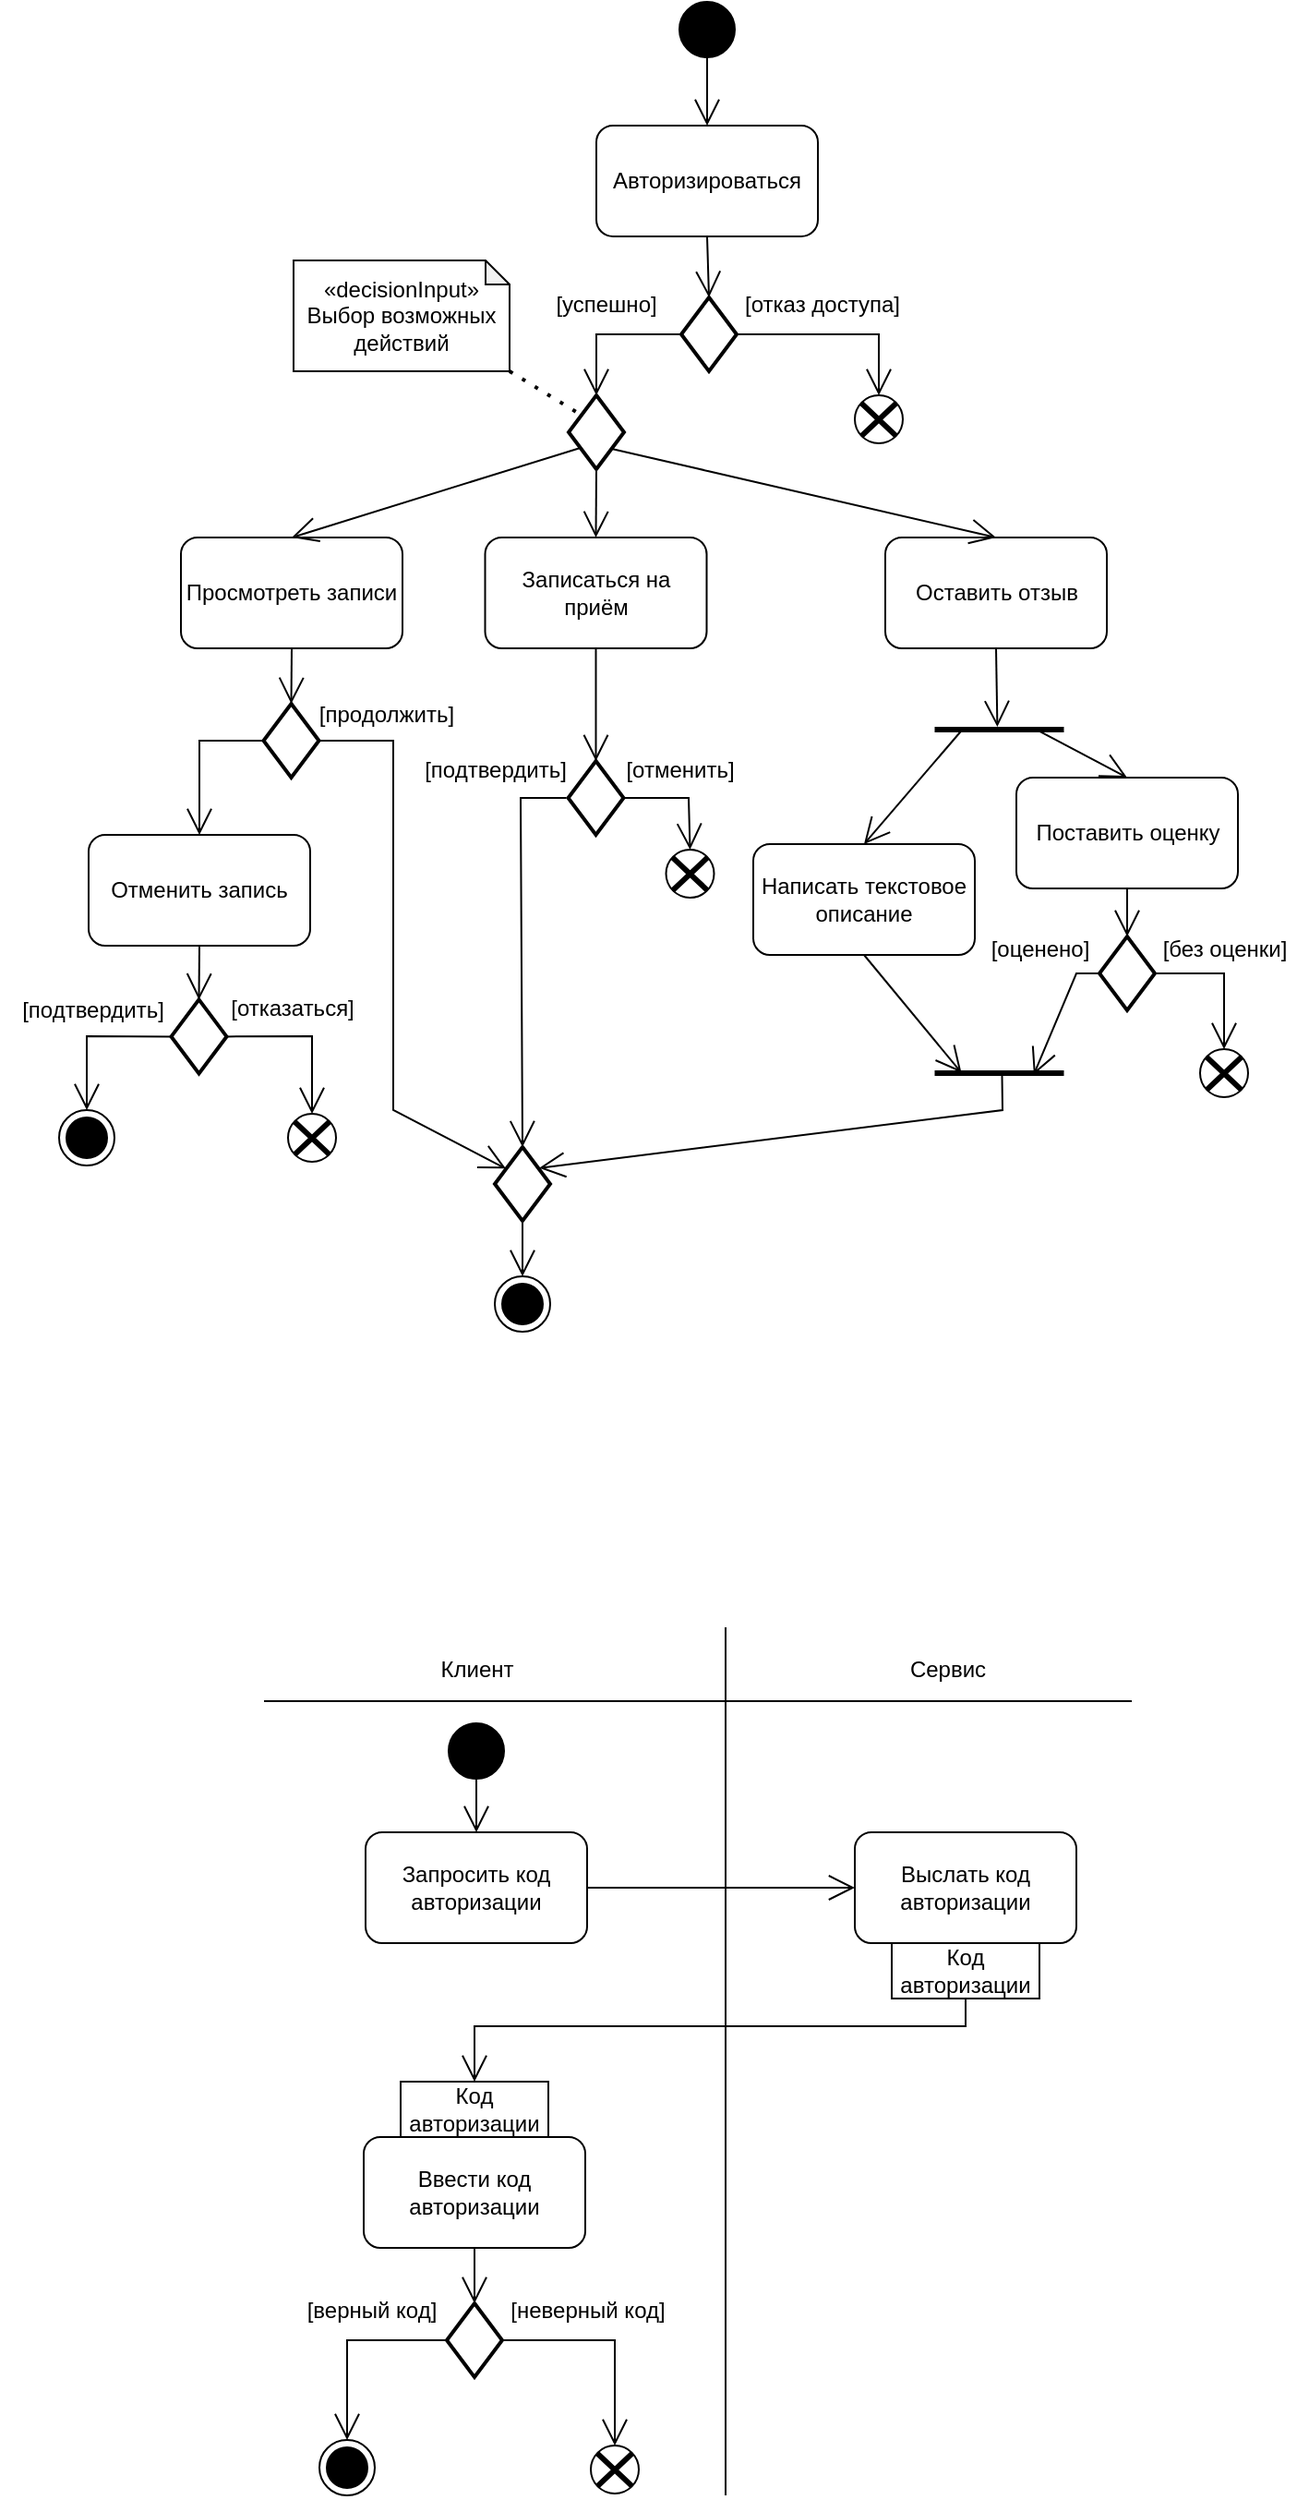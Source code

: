 <?xml version="1.0" encoding="UTF-8"?>
<mxfile version="22.1.5" type="google">
  <diagram name="Страница — 1" id="lrUHXCFa-JqJDz3jVP_l">
    <mxGraphModel dx="771" dy="479" grid="1" gridSize="10" guides="1" tooltips="1" connect="1" arrows="1" fold="1" page="1" pageScale="1" pageWidth="827" pageHeight="1169" math="0" shadow="0">
      <root>
        <mxCell id="0" />
        <mxCell id="1" parent="0" />
        <mxCell id="MA1TLRXlEjO2gLwMK57r-1" value="" style="ellipse;whiteSpace=wrap;html=1;aspect=fixed;fillColor=#000000;" vertex="1" parent="1">
          <mxGeometry x="300" y="942" width="30" height="30" as="geometry" />
        </mxCell>
        <mxCell id="MA1TLRXlEjO2gLwMK57r-26" value="Запросить код авторизации" style="rounded=1;whiteSpace=wrap;html=1;" vertex="1" parent="1">
          <mxGeometry x="255" y="1001" width="120" height="60" as="geometry" />
        </mxCell>
        <mxCell id="MA1TLRXlEjO2gLwMK57r-28" value="" style="endArrow=open;endFill=1;endSize=12;html=1;rounded=0;exitX=0.5;exitY=1;exitDx=0;exitDy=0;entryX=0.5;entryY=0;entryDx=0;entryDy=0;" edge="1" parent="1" target="MA1TLRXlEjO2gLwMK57r-26">
          <mxGeometry width="160" relative="1" as="geometry">
            <mxPoint x="315" y="971" as="sourcePoint" />
            <mxPoint x="400" y="1071" as="targetPoint" />
          </mxGeometry>
        </mxCell>
        <mxCell id="MA1TLRXlEjO2gLwMK57r-31" value="" style="ellipse;html=1;shape=endState;fillColor=#000000;strokeColor=#000000;" vertex="1" parent="1">
          <mxGeometry x="230" y="1330" width="30" height="30" as="geometry" />
        </mxCell>
        <mxCell id="MA1TLRXlEjO2gLwMK57r-33" value="" style="endArrow=none;html=1;rounded=0;" edge="1" parent="1">
          <mxGeometry width="50" height="50" relative="1" as="geometry">
            <mxPoint x="200" y="930" as="sourcePoint" />
            <mxPoint x="670" y="930" as="targetPoint" />
          </mxGeometry>
        </mxCell>
        <mxCell id="MA1TLRXlEjO2gLwMK57r-34" value="" style="endArrow=none;html=1;rounded=0;" edge="1" parent="1">
          <mxGeometry width="50" height="50" relative="1" as="geometry">
            <mxPoint x="450" y="890" as="sourcePoint" />
            <mxPoint x="450" y="1360" as="targetPoint" />
          </mxGeometry>
        </mxCell>
        <mxCell id="MA1TLRXlEjO2gLwMK57r-37" value="Клиент" style="text;html=1;align=center;verticalAlign=middle;resizable=0;points=[];autosize=1;strokeColor=none;fillColor=none;" vertex="1" parent="1">
          <mxGeometry x="285" y="898" width="60" height="30" as="geometry" />
        </mxCell>
        <mxCell id="MA1TLRXlEjO2gLwMK57r-38" value="Сервис" style="text;html=1;align=center;verticalAlign=middle;resizable=0;points=[];autosize=1;strokeColor=none;fillColor=none;" vertex="1" parent="1">
          <mxGeometry x="540" y="898" width="60" height="30" as="geometry" />
        </mxCell>
        <mxCell id="MA1TLRXlEjO2gLwMK57r-40" value="" style="endArrow=open;endFill=1;endSize=12;html=1;rounded=0;exitX=1;exitY=0.5;exitDx=0;exitDy=0;entryX=0;entryY=0.5;entryDx=0;entryDy=0;" edge="1" parent="1" source="MA1TLRXlEjO2gLwMK57r-26" target="MA1TLRXlEjO2gLwMK57r-41">
          <mxGeometry width="160" relative="1" as="geometry">
            <mxPoint x="343" y="1111" as="sourcePoint" />
            <mxPoint x="503" y="1111" as="targetPoint" />
          </mxGeometry>
        </mxCell>
        <mxCell id="MA1TLRXlEjO2gLwMK57r-47" value="" style="endArrow=open;endFill=1;endSize=12;html=1;rounded=0;exitX=0.5;exitY=1;exitDx=0;exitDy=0;entryX=0.5;entryY=0;entryDx=0;entryDy=0;" edge="1" parent="1" source="MA1TLRXlEjO2gLwMK57r-48" target="MA1TLRXlEjO2gLwMK57r-49">
          <mxGeometry width="160" relative="1" as="geometry">
            <mxPoint x="540" y="1116" as="sourcePoint" />
            <mxPoint x="250" y="1076" as="targetPoint" />
            <Array as="points">
              <mxPoint x="580" y="1106" />
              <mxPoint x="314" y="1106" />
            </Array>
          </mxGeometry>
        </mxCell>
        <mxCell id="MA1TLRXlEjO2gLwMK57r-50" value="" style="group" vertex="1" connectable="0" parent="1">
          <mxGeometry x="254" y="1136" width="120" height="90" as="geometry" />
        </mxCell>
        <mxCell id="MA1TLRXlEjO2gLwMK57r-43" value="Ввести код авторизации" style="rounded=1;whiteSpace=wrap;html=1;" vertex="1" parent="MA1TLRXlEjO2gLwMK57r-50">
          <mxGeometry y="30" width="120" height="60" as="geometry" />
        </mxCell>
        <mxCell id="MA1TLRXlEjO2gLwMK57r-49" value="Код авторизации" style="rounded=0;whiteSpace=wrap;html=1;" vertex="1" parent="MA1TLRXlEjO2gLwMK57r-50">
          <mxGeometry x="20" width="80" height="30" as="geometry" />
        </mxCell>
        <mxCell id="MA1TLRXlEjO2gLwMK57r-51" value="" style="group" vertex="1" connectable="0" parent="1">
          <mxGeometry x="520" y="1001" width="120" height="90" as="geometry" />
        </mxCell>
        <mxCell id="MA1TLRXlEjO2gLwMK57r-41" value="Выслать код авторизации" style="rounded=1;whiteSpace=wrap;html=1;" vertex="1" parent="MA1TLRXlEjO2gLwMK57r-51">
          <mxGeometry width="120" height="60" as="geometry" />
        </mxCell>
        <mxCell id="MA1TLRXlEjO2gLwMK57r-48" value="Код авторизации" style="rounded=0;whiteSpace=wrap;html=1;" vertex="1" parent="MA1TLRXlEjO2gLwMK57r-51">
          <mxGeometry x="20" y="60" width="80" height="30" as="geometry" />
        </mxCell>
        <mxCell id="MA1TLRXlEjO2gLwMK57r-52" value="" style="endArrow=open;endFill=1;endSize=12;html=1;rounded=0;exitX=0.5;exitY=1;exitDx=0;exitDy=0;entryX=0.5;entryY=0;entryDx=0;entryDy=0;entryPerimeter=0;" edge="1" parent="1" source="MA1TLRXlEjO2gLwMK57r-43" target="MA1TLRXlEjO2gLwMK57r-29">
          <mxGeometry width="160" relative="1" as="geometry">
            <mxPoint x="380" y="1256" as="sourcePoint" />
            <mxPoint x="540" y="1256" as="targetPoint" />
          </mxGeometry>
        </mxCell>
        <mxCell id="MA1TLRXlEjO2gLwMK57r-54" value="" style="endArrow=open;endFill=1;endSize=12;html=1;rounded=0;exitX=0;exitY=0.5;exitDx=0;exitDy=0;entryX=0.5;entryY=0;entryDx=0;entryDy=0;exitPerimeter=0;" edge="1" parent="1" source="MA1TLRXlEjO2gLwMK57r-29" target="MA1TLRXlEjO2gLwMK57r-31">
          <mxGeometry width="160" relative="1" as="geometry">
            <mxPoint x="325" y="1236" as="sourcePoint" />
            <mxPoint x="325" y="1276" as="targetPoint" />
            <Array as="points">
              <mxPoint x="245" y="1276" />
            </Array>
          </mxGeometry>
        </mxCell>
        <mxCell id="MA1TLRXlEjO2gLwMK57r-57" value="" style="group" vertex="1" connectable="0" parent="1">
          <mxGeometry x="377" y="1333" width="26" height="27" as="geometry" />
        </mxCell>
        <mxCell id="MA1TLRXlEjO2gLwMK57r-56" value="" style="ellipse;whiteSpace=wrap;html=1;aspect=fixed;" vertex="1" parent="MA1TLRXlEjO2gLwMK57r-57">
          <mxGeometry width="26" height="26" as="geometry" />
        </mxCell>
        <mxCell id="MA1TLRXlEjO2gLwMK57r-55" value="" style="shape=umlDestroy;whiteSpace=wrap;html=1;strokeWidth=3;targetShapes=umlLifeline;" vertex="1" parent="MA1TLRXlEjO2gLwMK57r-57">
          <mxGeometry x="3.467" y="4.2" width="19.067" height="18.0" as="geometry" />
        </mxCell>
        <mxCell id="MA1TLRXlEjO2gLwMK57r-58" value="" style="endArrow=open;endFill=1;endSize=12;html=1;rounded=0;exitX=1;exitY=0.5;exitDx=0;exitDy=0;exitPerimeter=0;entryX=0.5;entryY=0;entryDx=0;entryDy=0;" edge="1" parent="1" source="MA1TLRXlEjO2gLwMK57r-29" target="MA1TLRXlEjO2gLwMK57r-56">
          <mxGeometry width="160" relative="1" as="geometry">
            <mxPoint x="270" y="1280" as="sourcePoint" />
            <mxPoint x="430" y="1280" as="targetPoint" />
            <Array as="points">
              <mxPoint x="390" y="1276" />
            </Array>
          </mxGeometry>
        </mxCell>
        <mxCell id="MA1TLRXlEjO2gLwMK57r-61" value="" style="ellipse;whiteSpace=wrap;html=1;aspect=fixed;fillColor=#000000;direction=south;" vertex="1" parent="1">
          <mxGeometry x="425" y="10" width="30" height="30" as="geometry" />
        </mxCell>
        <mxCell id="MA1TLRXlEjO2gLwMK57r-62" value="Авторизироваться" style="rounded=1;whiteSpace=wrap;html=1;" vertex="1" parent="1">
          <mxGeometry x="380" y="77" width="120" height="60" as="geometry" />
        </mxCell>
        <mxCell id="MA1TLRXlEjO2gLwMK57r-63" value="" style="endArrow=open;endFill=1;endSize=12;html=1;rounded=0;exitX=1;exitY=0.5;exitDx=0;exitDy=0;entryX=0.5;entryY=0;entryDx=0;entryDy=0;" edge="1" parent="1" source="MA1TLRXlEjO2gLwMK57r-61" target="MA1TLRXlEjO2gLwMK57r-62">
          <mxGeometry width="160" relative="1" as="geometry">
            <mxPoint x="582" y="-127" as="sourcePoint" />
            <mxPoint x="742" y="-127" as="targetPoint" />
          </mxGeometry>
        </mxCell>
        <mxCell id="MA1TLRXlEjO2gLwMK57r-72" value="" style="endArrow=open;endFill=1;endSize=12;html=1;rounded=0;exitX=0.5;exitY=1;exitDx=0;exitDy=0;entryX=0.5;entryY=0;entryDx=0;entryDy=0;entryPerimeter=0;" edge="1" parent="1" target="MA1TLRXlEjO2gLwMK57r-70" source="MA1TLRXlEjO2gLwMK57r-62">
          <mxGeometry width="160" relative="1" as="geometry">
            <mxPoint x="441" y="146" as="sourcePoint" />
            <mxPoint x="667" y="176" as="targetPoint" />
          </mxGeometry>
        </mxCell>
        <mxCell id="MA1TLRXlEjO2gLwMK57r-73" value="" style="endArrow=open;endFill=1;endSize=12;html=1;rounded=0;exitX=0;exitY=0.5;exitDx=0;exitDy=0;exitPerimeter=0;entryX=0.5;entryY=0;entryDx=0;entryDy=0;entryPerimeter=0;" edge="1" parent="1" source="MA1TLRXlEjO2gLwMK57r-70" target="MA1TLRXlEjO2gLwMK57r-132">
          <mxGeometry width="160" relative="1" as="geometry">
            <mxPoint x="452" y="150" as="sourcePoint" />
            <mxPoint x="380" y="223" as="targetPoint" />
            <Array as="points">
              <mxPoint x="380" y="190" />
            </Array>
          </mxGeometry>
        </mxCell>
        <mxCell id="MA1TLRXlEjO2gLwMK57r-77" value="" style="endArrow=open;endFill=1;endSize=12;html=1;rounded=0;exitX=1;exitY=0.5;exitDx=0;exitDy=0;exitPerimeter=0;entryX=0.5;entryY=0;entryDx=0;entryDy=0;" edge="1" parent="1" source="MA1TLRXlEjO2gLwMK57r-70" target="MA1TLRXlEjO2gLwMK57r-75">
          <mxGeometry width="160" relative="1" as="geometry">
            <mxPoint x="397" y="194" as="sourcePoint" />
            <mxPoint x="557" y="194" as="targetPoint" />
            <Array as="points">
              <mxPoint x="533" y="190" />
            </Array>
          </mxGeometry>
        </mxCell>
        <mxCell id="MA1TLRXlEjO2gLwMK57r-81" value="" style="group" vertex="1" connectable="0" parent="1">
          <mxGeometry x="345" y="159" width="212" height="51" as="geometry" />
        </mxCell>
        <mxCell id="MA1TLRXlEjO2gLwMK57r-70" value="" style="strokeWidth=2;html=1;shape=mxgraph.flowchart.decision;whiteSpace=wrap;" vertex="1" parent="MA1TLRXlEjO2gLwMK57r-81">
          <mxGeometry x="81" y="11" width="30" height="40" as="geometry" />
        </mxCell>
        <mxCell id="MA1TLRXlEjO2gLwMK57r-78" value="[отказ доступа]" style="text;html=1;align=center;verticalAlign=middle;resizable=0;points=[];autosize=1;strokeColor=none;fillColor=none;" vertex="1" parent="MA1TLRXlEjO2gLwMK57r-81">
          <mxGeometry x="102" width="110" height="30" as="geometry" />
        </mxCell>
        <mxCell id="MA1TLRXlEjO2gLwMK57r-79" value="[успешно]" style="text;html=1;align=center;verticalAlign=middle;resizable=0;points=[];autosize=1;strokeColor=none;fillColor=none;" vertex="1" parent="MA1TLRXlEjO2gLwMK57r-81">
          <mxGeometry width="80" height="30" as="geometry" />
        </mxCell>
        <mxCell id="MA1TLRXlEjO2gLwMK57r-82" value="" style="group" vertex="1" connectable="0" parent="1">
          <mxGeometry x="213" y="1245" width="217" height="51" as="geometry" />
        </mxCell>
        <mxCell id="MA1TLRXlEjO2gLwMK57r-29" value="" style="strokeWidth=2;html=1;shape=mxgraph.flowchart.decision;whiteSpace=wrap;" vertex="1" parent="MA1TLRXlEjO2gLwMK57r-82">
          <mxGeometry x="86" y="11" width="30" height="40" as="geometry" />
        </mxCell>
        <mxCell id="MA1TLRXlEjO2gLwMK57r-59" value="[неверный код]" style="text;html=1;align=center;verticalAlign=middle;resizable=0;points=[];autosize=1;strokeColor=none;fillColor=none;" vertex="1" parent="MA1TLRXlEjO2gLwMK57r-82">
          <mxGeometry x="107" width="110" height="30" as="geometry" />
        </mxCell>
        <mxCell id="MA1TLRXlEjO2gLwMK57r-60" value="[верный код]" style="text;html=1;align=center;verticalAlign=middle;resizable=0;points=[];autosize=1;strokeColor=none;fillColor=none;" vertex="1" parent="MA1TLRXlEjO2gLwMK57r-82">
          <mxGeometry width="90" height="30" as="geometry" />
        </mxCell>
        <mxCell id="MA1TLRXlEjO2gLwMK57r-114" value="Записаться на приём" style="rounded=1;whiteSpace=wrap;html=1;" vertex="1" parent="1">
          <mxGeometry x="319.75" y="300" width="120" height="60" as="geometry" />
        </mxCell>
        <mxCell id="MA1TLRXlEjO2gLwMK57r-128" value="" style="endArrow=open;endFill=1;endSize=12;html=1;rounded=0;exitX=0.5;exitY=1;exitDx=0;exitDy=0;entryX=0.5;entryY=0;entryDx=0;entryDy=0;entryPerimeter=0;" edge="1" parent="1" source="MA1TLRXlEjO2gLwMK57r-114" target="MA1TLRXlEjO2gLwMK57r-157">
          <mxGeometry width="160" relative="1" as="geometry">
            <mxPoint x="186.25" y="442.5" as="sourcePoint" />
            <mxPoint x="249.75" y="400" as="targetPoint" />
          </mxGeometry>
        </mxCell>
        <mxCell id="MA1TLRXlEjO2gLwMK57r-131" value="" style="group" vertex="1" connectable="0" parent="1">
          <mxGeometry x="520" y="223" width="26" height="26" as="geometry" />
        </mxCell>
        <mxCell id="MA1TLRXlEjO2gLwMK57r-75" value="" style="ellipse;whiteSpace=wrap;html=1;aspect=fixed;" vertex="1" parent="MA1TLRXlEjO2gLwMK57r-131">
          <mxGeometry width="26" height="26" as="geometry" />
        </mxCell>
        <mxCell id="MA1TLRXlEjO2gLwMK57r-76" value="" style="shape=umlDestroy;whiteSpace=wrap;html=1;strokeWidth=3;targetShapes=umlLifeline;" vertex="1" parent="MA1TLRXlEjO2gLwMK57r-131">
          <mxGeometry x="3.467" y="4.2" width="19.067" height="18.0" as="geometry" />
        </mxCell>
        <mxCell id="MA1TLRXlEjO2gLwMK57r-132" value="" style="strokeWidth=2;html=1;shape=mxgraph.flowchart.decision;whiteSpace=wrap;" vertex="1" parent="1">
          <mxGeometry x="365" y="223" width="30" height="40" as="geometry" />
        </mxCell>
        <mxCell id="MA1TLRXlEjO2gLwMK57r-134" value="Оставить отзыв" style="rounded=1;whiteSpace=wrap;html=1;" vertex="1" parent="1">
          <mxGeometry x="536.5" y="300" width="120" height="60" as="geometry" />
        </mxCell>
        <mxCell id="MA1TLRXlEjO2gLwMK57r-138" value="" style="endArrow=none;dashed=1;html=1;dashPattern=1 3;strokeWidth=2;rounded=0;entryX=0.212;entryY=0.26;entryDx=0;entryDy=0;entryPerimeter=0;exitX=1;exitY=1;exitDx=0;exitDy=0;exitPerimeter=0;" edge="1" parent="1" source="MA1TLRXlEjO2gLwMK57r-139" target="MA1TLRXlEjO2gLwMK57r-132">
          <mxGeometry width="50" height="50" relative="1" as="geometry">
            <mxPoint x="340" y="215" as="sourcePoint" />
            <mxPoint x="400" y="203" as="targetPoint" />
          </mxGeometry>
        </mxCell>
        <mxCell id="MA1TLRXlEjO2gLwMK57r-139" value="«decisionInput»&lt;br&gt;Выбор возможных действий" style="shape=note;whiteSpace=wrap;html=1;backgroundOutline=1;darkOpacity=0.05;size=13;" vertex="1" parent="1">
          <mxGeometry x="216" y="150" width="117" height="60" as="geometry" />
        </mxCell>
        <mxCell id="MA1TLRXlEjO2gLwMK57r-144" value="Просмотреть записи" style="rounded=1;whiteSpace=wrap;html=1;" vertex="1" parent="1">
          <mxGeometry x="155" y="300" width="120" height="60" as="geometry" />
        </mxCell>
        <mxCell id="MA1TLRXlEjO2gLwMK57r-145" value="" style="endArrow=open;endFill=1;endSize=12;html=1;rounded=0;entryX=0.5;entryY=0;entryDx=0;entryDy=0;exitX=0.211;exitY=0.712;exitDx=0;exitDy=0;exitPerimeter=0;" edge="1" parent="1" source="MA1TLRXlEjO2gLwMK57r-132" target="MA1TLRXlEjO2gLwMK57r-144">
          <mxGeometry width="160" relative="1" as="geometry">
            <mxPoint x="380" y="263" as="sourcePoint" />
            <mxPoint x="510" y="263" as="targetPoint" />
          </mxGeometry>
        </mxCell>
        <mxCell id="MA1TLRXlEjO2gLwMK57r-146" value="" style="endArrow=open;endFill=1;endSize=12;html=1;rounded=0;exitX=0.5;exitY=1;exitDx=0;exitDy=0;entryX=0.5;entryY=0;entryDx=0;entryDy=0;entryPerimeter=0;" edge="1" parent="1" source="MA1TLRXlEjO2gLwMK57r-144" target="MA1TLRXlEjO2gLwMK57r-224">
          <mxGeometry width="160" relative="1" as="geometry">
            <mxPoint x="264.75" y="380" as="sourcePoint" />
            <mxPoint x="215" y="390" as="targetPoint" />
          </mxGeometry>
        </mxCell>
        <mxCell id="MA1TLRXlEjO2gLwMK57r-147" value="" style="line;strokeWidth=3;fillColor=none;align=left;verticalAlign=middle;spacingTop=-1;spacingLeft=3;spacingRight=3;rotatable=0;labelPosition=right;points=[];portConstraint=eastwest;strokeColor=inherit;" vertex="1" parent="1">
          <mxGeometry x="563.25" y="400" width="70" height="8" as="geometry" />
        </mxCell>
        <mxCell id="MA1TLRXlEjO2gLwMK57r-148" value="Написать текстовое описание" style="rounded=1;whiteSpace=wrap;html=1;" vertex="1" parent="1">
          <mxGeometry x="465" y="466" width="120" height="60" as="geometry" />
        </mxCell>
        <mxCell id="MA1TLRXlEjO2gLwMK57r-149" value="Поставить оценку" style="rounded=1;whiteSpace=wrap;html=1;" vertex="1" parent="1">
          <mxGeometry x="607.5" y="430" width="120" height="60" as="geometry" />
        </mxCell>
        <mxCell id="MA1TLRXlEjO2gLwMK57r-150" value="" style="endArrow=open;endFill=1;endSize=12;html=1;rounded=0;entryX=0.5;entryY=0;entryDx=0;entryDy=0;" edge="1" parent="1" target="MA1TLRXlEjO2gLwMK57r-148">
          <mxGeometry width="160" relative="1" as="geometry">
            <mxPoint x="578.25" y="404" as="sourcePoint" />
            <mxPoint x="668.25" y="404" as="targetPoint" />
          </mxGeometry>
        </mxCell>
        <mxCell id="MA1TLRXlEjO2gLwMK57r-151" value="" style="endArrow=open;endFill=1;endSize=12;html=1;rounded=0;entryX=0.5;entryY=0;entryDx=0;entryDy=0;exitX=0.785;exitY=0.493;exitDx=0;exitDy=0;exitPerimeter=0;" edge="1" parent="1" source="MA1TLRXlEjO2gLwMK57r-147" target="MA1TLRXlEjO2gLwMK57r-149">
          <mxGeometry width="160" relative="1" as="geometry">
            <mxPoint x="588.25" y="414" as="sourcePoint" />
            <mxPoint x="540.25" y="454" as="targetPoint" />
          </mxGeometry>
        </mxCell>
        <mxCell id="MA1TLRXlEjO2gLwMK57r-152" value="" style="endArrow=open;endFill=1;endSize=12;html=1;rounded=0;exitX=0.5;exitY=1;exitDx=0;exitDy=0;entryX=0.207;entryY=0.469;entryDx=0;entryDy=0;entryPerimeter=0;" edge="1" parent="1" source="MA1TLRXlEjO2gLwMK57r-148" target="MA1TLRXlEjO2gLwMK57r-154">
          <mxGeometry width="160" relative="1" as="geometry">
            <mxPoint x="488.25" y="484" as="sourcePoint" />
            <mxPoint x="529.25" y="554" as="targetPoint" />
          </mxGeometry>
        </mxCell>
        <mxCell id="MA1TLRXlEjO2gLwMK57r-153" value="" style="endArrow=open;endFill=1;endSize=12;html=1;rounded=0;exitX=0.5;exitY=1;exitDx=0;exitDy=0;entryX=0.5;entryY=0;entryDx=0;entryDy=0;entryPerimeter=0;" edge="1" parent="1" source="MA1TLRXlEjO2gLwMK57r-149" target="MA1TLRXlEjO2gLwMK57r-206">
          <mxGeometry width="160" relative="1" as="geometry">
            <mxPoint x="487.5" y="470" as="sourcePoint" />
            <mxPoint x="667.5" y="514" as="targetPoint" />
          </mxGeometry>
        </mxCell>
        <mxCell id="MA1TLRXlEjO2gLwMK57r-154" value="" style="line;strokeWidth=3;fillColor=none;align=left;verticalAlign=middle;spacingTop=-1;spacingLeft=3;spacingRight=3;rotatable=0;labelPosition=right;points=[];portConstraint=eastwest;strokeColor=inherit;" vertex="1" parent="1">
          <mxGeometry x="563.25" y="586" width="70" height="8" as="geometry" />
        </mxCell>
        <mxCell id="MA1TLRXlEjO2gLwMK57r-156" value="Отменить запись" style="rounded=1;whiteSpace=wrap;html=1;" vertex="1" parent="1">
          <mxGeometry x="105" y="461" width="120" height="60" as="geometry" />
        </mxCell>
        <mxCell id="MA1TLRXlEjO2gLwMK57r-157" value="" style="strokeWidth=2;html=1;shape=mxgraph.flowchart.decision;whiteSpace=wrap;" vertex="1" parent="1">
          <mxGeometry x="364.75" y="421" width="30" height="40" as="geometry" />
        </mxCell>
        <mxCell id="MA1TLRXlEjO2gLwMK57r-171" value="" style="endArrow=open;endFill=1;endSize=12;html=1;rounded=0;exitX=0.521;exitY=0.413;exitDx=0;exitDy=0;exitPerimeter=0;entryX=0.801;entryY=0.285;entryDx=0;entryDy=0;entryPerimeter=0;" edge="1" parent="1" source="MA1TLRXlEjO2gLwMK57r-154" target="MA1TLRXlEjO2gLwMK57r-236">
          <mxGeometry width="160" relative="1" as="geometry">
            <mxPoint x="319.75" y="520" as="sourcePoint" />
            <mxPoint x="449.75" y="600" as="targetPoint" />
            <Array as="points">
              <mxPoint x="600" y="610" />
            </Array>
          </mxGeometry>
        </mxCell>
        <mxCell id="MA1TLRXlEjO2gLwMK57r-172" value="" style="endArrow=open;endFill=1;endSize=12;html=1;rounded=0;exitX=0.5;exitY=1;exitDx=0;exitDy=0;entryX=0.5;entryY=0;entryDx=0;entryDy=0;entryPerimeter=0;" edge="1" parent="1" source="MA1TLRXlEjO2gLwMK57r-156" target="MA1TLRXlEjO2gLwMK57r-217">
          <mxGeometry width="160" relative="1" as="geometry">
            <mxPoint x="63" y="614" as="sourcePoint" />
            <mxPoint x="178" y="569.0" as="targetPoint" />
          </mxGeometry>
        </mxCell>
        <mxCell id="MA1TLRXlEjO2gLwMK57r-181" value="" style="endArrow=open;endFill=1;endSize=12;html=1;rounded=0;exitX=1;exitY=0.5;exitDx=0;exitDy=0;exitPerimeter=0;entryX=0.5;entryY=0;entryDx=0;entryDy=0;" edge="1" parent="1" source="MA1TLRXlEjO2gLwMK57r-157" target="MA1TLRXlEjO2gLwMK57r-192">
          <mxGeometry width="160" relative="1" as="geometry">
            <mxPoint x="349.75" y="462" as="sourcePoint" />
            <mxPoint x="289.75" y="452" as="targetPoint" />
            <Array as="points">
              <mxPoint x="430" y="441" />
            </Array>
          </mxGeometry>
        </mxCell>
        <mxCell id="MA1TLRXlEjO2gLwMK57r-185" value="[отменить]" style="text;html=1;align=center;verticalAlign=middle;resizable=0;points=[];autosize=1;strokeColor=none;fillColor=none;" vertex="1" parent="1">
          <mxGeometry x="385" y="411" width="80" height="30" as="geometry" />
        </mxCell>
        <mxCell id="MA1TLRXlEjO2gLwMK57r-186" value="" style="endArrow=open;endFill=1;endSize=12;html=1;rounded=0;entryX=0.5;entryY=0;entryDx=0;entryDy=0;exitX=0.5;exitY=1;exitDx=0;exitDy=0;exitPerimeter=0;" edge="1" parent="1" source="MA1TLRXlEjO2gLwMK57r-132" target="MA1TLRXlEjO2gLwMK57r-114">
          <mxGeometry width="160" relative="1" as="geometry">
            <mxPoint x="420" y="283" as="sourcePoint" />
            <mxPoint x="480" y="323" as="targetPoint" />
          </mxGeometry>
        </mxCell>
        <mxCell id="MA1TLRXlEjO2gLwMK57r-187" value="" style="endArrow=open;endFill=1;endSize=12;html=1;rounded=0;entryX=0.5;entryY=0;entryDx=0;entryDy=0;exitX=0.795;exitY=0.728;exitDx=0;exitDy=0;exitPerimeter=0;" edge="1" parent="1" source="MA1TLRXlEjO2gLwMK57r-132" target="MA1TLRXlEjO2gLwMK57r-134">
          <mxGeometry width="160" relative="1" as="geometry">
            <mxPoint x="390" y="250" as="sourcePoint" />
            <mxPoint x="480" y="323" as="targetPoint" />
          </mxGeometry>
        </mxCell>
        <mxCell id="MA1TLRXlEjO2gLwMK57r-195" value="[подтвердить]" style="text;html=1;align=center;verticalAlign=middle;resizable=0;points=[];autosize=1;strokeColor=none;fillColor=none;" vertex="1" parent="1">
          <mxGeometry x="275" y="411" width="100" height="30" as="geometry" />
        </mxCell>
        <mxCell id="MA1TLRXlEjO2gLwMK57r-201" value="" style="group" vertex="1" connectable="0" parent="1">
          <mxGeometry x="417.75" y="469" width="26" height="26" as="geometry" />
        </mxCell>
        <mxCell id="MA1TLRXlEjO2gLwMK57r-192" value="" style="ellipse;whiteSpace=wrap;html=1;aspect=fixed;" vertex="1" parent="MA1TLRXlEjO2gLwMK57r-201">
          <mxGeometry width="26" height="26" as="geometry" />
        </mxCell>
        <mxCell id="MA1TLRXlEjO2gLwMK57r-193" value="" style="shape=umlDestroy;whiteSpace=wrap;html=1;strokeWidth=3;targetShapes=umlLifeline;" vertex="1" parent="MA1TLRXlEjO2gLwMK57r-201">
          <mxGeometry x="3.467" y="4.2" width="19.067" height="18.0" as="geometry" />
        </mxCell>
        <mxCell id="MA1TLRXlEjO2gLwMK57r-202" value="" style="group" vertex="1" connectable="0" parent="1">
          <mxGeometry x="129" y="570" width="96.75" height="71" as="geometry" />
        </mxCell>
        <mxCell id="MA1TLRXlEjO2gLwMK57r-217" value="" style="strokeWidth=2;html=1;shape=mxgraph.flowchart.decision;whiteSpace=wrap;" vertex="1" parent="MA1TLRXlEjO2gLwMK57r-202">
          <mxGeometry x="20.75" y="-19.8" width="30" height="40" as="geometry" />
        </mxCell>
        <mxCell id="MA1TLRXlEjO2gLwMK57r-219" value="[подтвердить]" style="text;html=1;align=center;verticalAlign=middle;resizable=0;points=[];autosize=1;strokeColor=none;fillColor=none;" vertex="1" parent="MA1TLRXlEjO2gLwMK57r-202">
          <mxGeometry x="-72" y="-28.8" width="100" height="30" as="geometry" />
        </mxCell>
        <mxCell id="MA1TLRXlEjO2gLwMK57r-206" value="" style="strokeWidth=2;html=1;shape=mxgraph.flowchart.decision;whiteSpace=wrap;" vertex="1" parent="1">
          <mxGeometry x="652.5" y="516" width="30" height="40" as="geometry" />
        </mxCell>
        <mxCell id="MA1TLRXlEjO2gLwMK57r-208" value="" style="endArrow=open;endFill=1;endSize=12;html=1;rounded=0;entryX=0.767;entryY=0.6;entryDx=0;entryDy=0;entryPerimeter=0;exitX=0;exitY=0.5;exitDx=0;exitDy=0;exitPerimeter=0;" edge="1" parent="1" source="MA1TLRXlEjO2gLwMK57r-206" target="MA1TLRXlEjO2gLwMK57r-154">
          <mxGeometry width="160" relative="1" as="geometry">
            <mxPoint x="490" y="536" as="sourcePoint" />
            <mxPoint x="650" y="536" as="targetPoint" />
            <Array as="points">
              <mxPoint x="640" y="536" />
            </Array>
          </mxGeometry>
        </mxCell>
        <mxCell id="MA1TLRXlEjO2gLwMK57r-209" value="" style="endArrow=open;endFill=1;endSize=12;html=1;rounded=0;exitX=1;exitY=0.5;exitDx=0;exitDy=0;exitPerimeter=0;entryX=0.5;entryY=0;entryDx=0;entryDy=0;" edge="1" parent="1" source="MA1TLRXlEjO2gLwMK57r-206" target="MA1TLRXlEjO2gLwMK57r-212">
          <mxGeometry width="160" relative="1" as="geometry">
            <mxPoint x="680" y="536" as="sourcePoint" />
            <mxPoint x="720" y="576" as="targetPoint" />
            <Array as="points">
              <mxPoint x="720" y="536" />
            </Array>
          </mxGeometry>
        </mxCell>
        <mxCell id="MA1TLRXlEjO2gLwMK57r-211" value="" style="group" vertex="1" connectable="0" parent="1">
          <mxGeometry x="707" y="577" width="26" height="26" as="geometry" />
        </mxCell>
        <mxCell id="MA1TLRXlEjO2gLwMK57r-212" value="" style="ellipse;whiteSpace=wrap;html=1;aspect=fixed;" vertex="1" parent="MA1TLRXlEjO2gLwMK57r-211">
          <mxGeometry width="26" height="26" as="geometry" />
        </mxCell>
        <mxCell id="MA1TLRXlEjO2gLwMK57r-213" value="" style="shape=umlDestroy;whiteSpace=wrap;html=1;strokeWidth=3;targetShapes=umlLifeline;" vertex="1" parent="MA1TLRXlEjO2gLwMK57r-211">
          <mxGeometry x="3.467" y="4.2" width="19.067" height="18.0" as="geometry" />
        </mxCell>
        <mxCell id="MA1TLRXlEjO2gLwMK57r-214" value="" style="endArrow=open;endFill=1;endSize=12;html=1;rounded=0;exitX=0.5;exitY=1;exitDx=0;exitDy=0;entryX=0.485;entryY=0.319;entryDx=0;entryDy=0;entryPerimeter=0;" edge="1" parent="1" source="MA1TLRXlEjO2gLwMK57r-134" target="MA1TLRXlEjO2gLwMK57r-147">
          <mxGeometry width="160" relative="1" as="geometry">
            <mxPoint x="300" y="376" as="sourcePoint" />
            <mxPoint x="460" y="376" as="targetPoint" />
          </mxGeometry>
        </mxCell>
        <mxCell id="MA1TLRXlEjO2gLwMK57r-215" value="[без оценки]" style="text;html=1;align=center;verticalAlign=middle;resizable=0;points=[];autosize=1;strokeColor=none;fillColor=none;" vertex="1" parent="1">
          <mxGeometry x="675" y="508" width="90" height="30" as="geometry" />
        </mxCell>
        <mxCell id="MA1TLRXlEjO2gLwMK57r-216" value="[оценено]" style="text;html=1;align=center;verticalAlign=middle;resizable=0;points=[];autosize=1;strokeColor=none;fillColor=none;" vertex="1" parent="1">
          <mxGeometry x="580" y="508" width="80" height="30" as="geometry" />
        </mxCell>
        <mxCell id="MA1TLRXlEjO2gLwMK57r-220" value="" style="group" vertex="1" connectable="0" parent="1">
          <mxGeometry x="213" y="612" width="26" height="26" as="geometry" />
        </mxCell>
        <mxCell id="MA1TLRXlEjO2gLwMK57r-221" value="" style="ellipse;whiteSpace=wrap;html=1;aspect=fixed;" vertex="1" parent="MA1TLRXlEjO2gLwMK57r-220">
          <mxGeometry width="26" height="26" as="geometry" />
        </mxCell>
        <mxCell id="MA1TLRXlEjO2gLwMK57r-222" value="" style="shape=umlDestroy;whiteSpace=wrap;html=1;strokeWidth=3;targetShapes=umlLifeline;" vertex="1" parent="MA1TLRXlEjO2gLwMK57r-220">
          <mxGeometry x="3.467" y="4.2" width="19.067" height="18.0" as="geometry" />
        </mxCell>
        <mxCell id="MA1TLRXlEjO2gLwMK57r-224" value="" style="strokeWidth=2;html=1;shape=mxgraph.flowchart.decision;whiteSpace=wrap;" vertex="1" parent="1">
          <mxGeometry x="199.75" y="390" width="30" height="40" as="geometry" />
        </mxCell>
        <mxCell id="MA1TLRXlEjO2gLwMK57r-225" value="" style="endArrow=open;endFill=1;endSize=12;html=1;rounded=0;exitX=1;exitY=0.5;exitDx=0;exitDy=0;exitPerimeter=0;entryX=0.199;entryY=0.292;entryDx=0;entryDy=0;entryPerimeter=0;" edge="1" parent="1" source="MA1TLRXlEjO2gLwMK57r-224" target="MA1TLRXlEjO2gLwMK57r-236">
          <mxGeometry width="160" relative="1" as="geometry">
            <mxPoint x="184.75" y="432" as="sourcePoint" />
            <mxPoint x="266" y="439" as="targetPoint" />
            <Array as="points">
              <mxPoint x="270" y="410" />
              <mxPoint x="270" y="610" />
            </Array>
          </mxGeometry>
        </mxCell>
        <mxCell id="MA1TLRXlEjO2gLwMK57r-226" value="[продолжить]" style="text;html=1;align=center;verticalAlign=middle;resizable=0;points=[];autosize=1;strokeColor=none;fillColor=none;" vertex="1" parent="1">
          <mxGeometry x="216" y="381" width="100" height="30" as="geometry" />
        </mxCell>
        <mxCell id="MA1TLRXlEjO2gLwMK57r-230" value="" style="ellipse;html=1;shape=endState;fillColor=#000000;strokeColor=#000000;" vertex="1" parent="1">
          <mxGeometry x="89" y="610" width="30" height="30" as="geometry" />
        </mxCell>
        <mxCell id="MA1TLRXlEjO2gLwMK57r-218" value="" style="endArrow=open;endFill=1;endSize=12;html=1;rounded=0;exitX=0;exitY=0.5;exitDx=0;exitDy=0;exitPerimeter=0;entryX=0.5;entryY=0;entryDx=0;entryDy=0;" edge="1" parent="1" source="MA1TLRXlEjO2gLwMK57r-217" target="MA1TLRXlEjO2gLwMK57r-230">
          <mxGeometry width="160" relative="1" as="geometry">
            <mxPoint x="120" y="591.2" as="sourcePoint" />
            <mxPoint x="60" y="581.2" as="targetPoint" />
            <Array as="points">
              <mxPoint x="104" y="570" />
            </Array>
          </mxGeometry>
        </mxCell>
        <mxCell id="MA1TLRXlEjO2gLwMK57r-231" value="" style="endArrow=open;endFill=1;endSize=12;html=1;rounded=0;exitX=1;exitY=0.5;exitDx=0;exitDy=0;exitPerimeter=0;entryX=0.5;entryY=0;entryDx=0;entryDy=0;" edge="1" parent="1" source="MA1TLRXlEjO2gLwMK57r-217" target="MA1TLRXlEjO2gLwMK57r-221">
          <mxGeometry width="160" relative="1" as="geometry">
            <mxPoint x="200" y="480" as="sourcePoint" />
            <mxPoint x="360" y="480" as="targetPoint" />
            <Array as="points">
              <mxPoint x="226" y="570" />
            </Array>
          </mxGeometry>
        </mxCell>
        <mxCell id="MA1TLRXlEjO2gLwMK57r-233" value="[отказаться]" style="text;html=1;align=center;verticalAlign=middle;resizable=0;points=[];autosize=1;strokeColor=none;fillColor=none;" vertex="1" parent="1">
          <mxGeometry x="169.75" y="540" width="90" height="30" as="geometry" />
        </mxCell>
        <mxCell id="MA1TLRXlEjO2gLwMK57r-234" value="" style="endArrow=open;endFill=1;endSize=12;html=1;rounded=0;exitX=0;exitY=0.5;exitDx=0;exitDy=0;exitPerimeter=0;entryX=0.5;entryY=0;entryDx=0;entryDy=0;" edge="1" parent="1" source="MA1TLRXlEjO2gLwMK57r-224" target="MA1TLRXlEjO2gLwMK57r-156">
          <mxGeometry width="160" relative="1" as="geometry">
            <mxPoint x="240" y="420" as="sourcePoint" />
            <mxPoint x="400" y="420" as="targetPoint" />
            <Array as="points">
              <mxPoint x="165" y="410" />
            </Array>
          </mxGeometry>
        </mxCell>
        <mxCell id="MA1TLRXlEjO2gLwMK57r-235" value="" style="endArrow=open;endFill=1;endSize=12;html=1;rounded=0;exitX=0;exitY=0.5;exitDx=0;exitDy=0;exitPerimeter=0;entryX=0.5;entryY=0;entryDx=0;entryDy=0;entryPerimeter=0;" edge="1" parent="1" target="MA1TLRXlEjO2gLwMK57r-236">
          <mxGeometry width="160" relative="1" as="geometry">
            <mxPoint x="363.75" y="441" as="sourcePoint" />
            <mxPoint x="344" y="641" as="targetPoint" />
            <Array as="points">
              <mxPoint x="339" y="441" />
            </Array>
          </mxGeometry>
        </mxCell>
        <mxCell id="MA1TLRXlEjO2gLwMK57r-236" value="" style="strokeWidth=2;html=1;shape=mxgraph.flowchart.decision;whiteSpace=wrap;" vertex="1" parent="1">
          <mxGeometry x="325" y="630" width="30" height="40" as="geometry" />
        </mxCell>
        <mxCell id="MA1TLRXlEjO2gLwMK57r-237" value="" style="ellipse;html=1;shape=endState;fillColor=#000000;strokeColor=#000000;" vertex="1" parent="1">
          <mxGeometry x="325" y="700" width="30" height="30" as="geometry" />
        </mxCell>
        <mxCell id="MA1TLRXlEjO2gLwMK57r-238" value="" style="endArrow=open;endFill=1;endSize=12;html=1;rounded=0;exitX=0.5;exitY=1;exitDx=0;exitDy=0;exitPerimeter=0;entryX=0.5;entryY=0;entryDx=0;entryDy=0;" edge="1" parent="1" source="MA1TLRXlEjO2gLwMK57r-236" target="MA1TLRXlEjO2gLwMK57r-237">
          <mxGeometry width="160" relative="1" as="geometry">
            <mxPoint x="330" y="590" as="sourcePoint" />
            <mxPoint x="490" y="590" as="targetPoint" />
          </mxGeometry>
        </mxCell>
      </root>
    </mxGraphModel>
  </diagram>
</mxfile>
